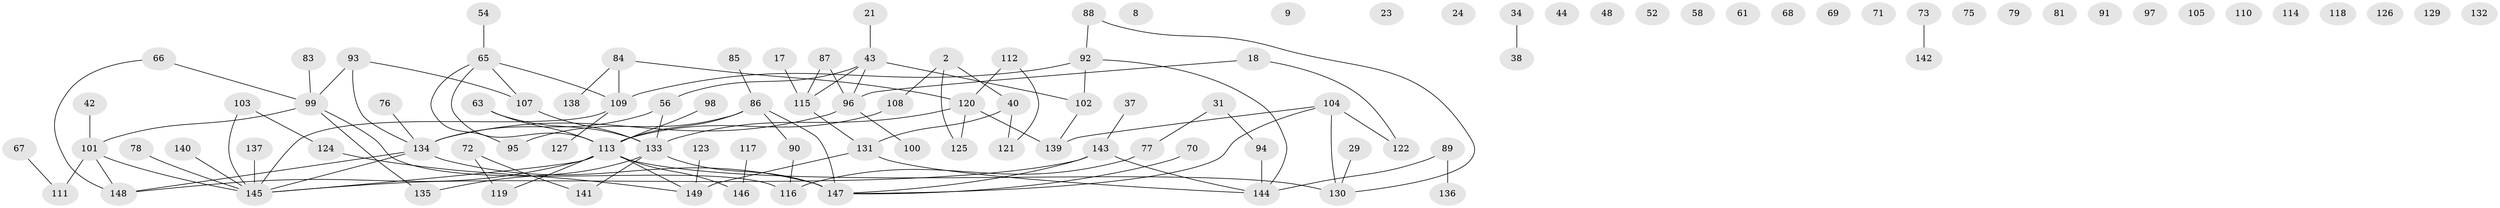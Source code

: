 // original degree distribution, {4: 0.1342281879194631, 3: 0.19463087248322147, 2: 0.2483221476510067, 0: 0.1610738255033557, 1: 0.20134228187919462, 5: 0.03355704697986577, 6: 0.026845637583892617}
// Generated by graph-tools (version 1.1) at 2025/44/03/04/25 21:44:12]
// undirected, 104 vertices, 109 edges
graph export_dot {
graph [start="1"]
  node [color=gray90,style=filled];
  2;
  8;
  9;
  17;
  18;
  21;
  23;
  24;
  29;
  31;
  34;
  37;
  38;
  40 [super="+3"];
  42;
  43 [super="+10+19+12"];
  44;
  48;
  52;
  54;
  56;
  58;
  61;
  63;
  65 [super="+20"];
  66;
  67;
  68;
  69;
  70;
  71;
  72;
  73;
  75;
  76;
  77;
  78;
  79;
  81;
  83;
  84 [super="+74"];
  85;
  86 [super="+49"];
  87;
  88;
  89;
  90;
  91;
  92;
  93;
  94;
  95 [super="+26"];
  96 [super="+60"];
  97;
  98;
  99 [super="+46+62+50+51"];
  100;
  101 [super="+80"];
  102;
  103;
  104 [super="+53"];
  105;
  107;
  108;
  109 [super="+64"];
  110;
  111;
  112;
  113 [super="+22+106"];
  114;
  115;
  116;
  117;
  118;
  119 [super="+55"];
  120 [super="+32"];
  121;
  122;
  123;
  124;
  125;
  126;
  127;
  129;
  130;
  131 [super="+25"];
  132;
  133 [super="+82"];
  134 [super="+33+36"];
  135;
  136;
  137;
  138;
  139 [super="+28"];
  140;
  141;
  142;
  143;
  144 [super="+1+7"];
  145 [super="+5+15+35"];
  146 [super="+27+59"];
  147 [super="+47"];
  148 [super="+41+57"];
  149 [super="+128"];
  2 -- 40 [weight=2];
  2 -- 108;
  2 -- 125;
  17 -- 115;
  18 -- 122;
  18 -- 96;
  21 -- 43;
  29 -- 130;
  31 -- 77;
  31 -- 94;
  34 -- 38;
  37 -- 143;
  40 -- 121;
  40 -- 131;
  42 -- 101;
  43 -- 56;
  43 -- 115;
  43 -- 102;
  43 -- 96;
  54 -- 65;
  56 -- 134;
  56 -- 133;
  63 -- 133;
  63 -- 113;
  65 -- 95;
  65 -- 107;
  65 -- 113;
  65 -- 109;
  66 -- 148;
  66 -- 99;
  67 -- 111;
  70 -- 147;
  72 -- 119;
  72 -- 141;
  73 -- 142;
  76 -- 134;
  77 -- 116;
  78 -- 145;
  83 -- 99;
  84 -- 138;
  84 -- 120;
  84 -- 109;
  85 -- 86;
  86 -- 90;
  86 -- 95;
  86 -- 113;
  86 -- 147;
  87 -- 115;
  87 -- 96;
  88 -- 92;
  88 -- 130;
  89 -- 136;
  89 -- 144;
  90 -- 116;
  92 -- 102;
  92 -- 109;
  92 -- 144;
  93 -- 99;
  93 -- 107;
  93 -- 134;
  94 -- 144;
  96 -- 100;
  96 -- 134;
  98 -- 113;
  99 -- 116;
  99 -- 135;
  99 -- 101;
  101 -- 111;
  101 -- 145 [weight=2];
  101 -- 148;
  102 -- 139;
  103 -- 124;
  103 -- 145;
  104 -- 139;
  104 -- 147;
  104 -- 122;
  104 -- 130;
  107 -- 133;
  108 -- 113;
  109 -- 127;
  109 -- 145;
  112 -- 120;
  112 -- 121;
  113 -- 130;
  113 -- 146;
  113 -- 145 [weight=2];
  113 -- 119;
  113 -- 149;
  113 -- 148;
  115 -- 131;
  117 -- 146;
  120 -- 133;
  120 -- 139;
  120 -- 125;
  123 -- 149;
  124 -- 149;
  131 -- 144;
  131 -- 149 [weight=2];
  133 -- 141;
  133 -- 147 [weight=2];
  133 -- 135;
  134 -- 147 [weight=2];
  134 -- 145;
  134 -- 148;
  137 -- 145;
  140 -- 145;
  143 -- 145;
  143 -- 147;
  143 -- 144;
}
